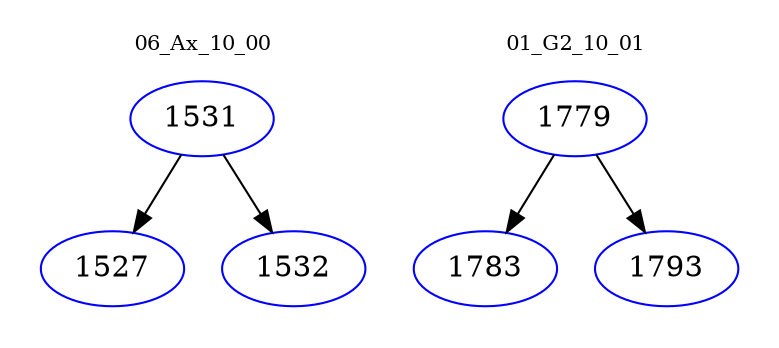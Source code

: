 digraph{
subgraph cluster_0 {
color = white
label = "06_Ax_10_00";
fontsize=10;
T0_1531 [label="1531", color="blue"]
T0_1531 -> T0_1527 [color="black"]
T0_1527 [label="1527", color="blue"]
T0_1531 -> T0_1532 [color="black"]
T0_1532 [label="1532", color="blue"]
}
subgraph cluster_1 {
color = white
label = "01_G2_10_01";
fontsize=10;
T1_1779 [label="1779", color="blue"]
T1_1779 -> T1_1783 [color="black"]
T1_1783 [label="1783", color="blue"]
T1_1779 -> T1_1793 [color="black"]
T1_1793 [label="1793", color="blue"]
}
}
